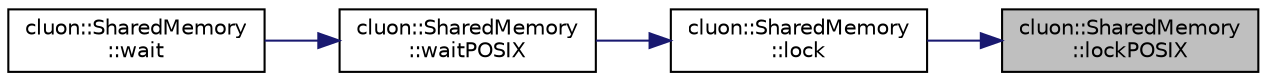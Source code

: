 digraph "cluon::SharedMemory::lockPOSIX"
{
 // LATEX_PDF_SIZE
  edge [fontname="Helvetica",fontsize="10",labelfontname="Helvetica",labelfontsize="10"];
  node [fontname="Helvetica",fontsize="10",shape=record];
  rankdir="RL";
  Node1 [label="cluon::SharedMemory\l::lockPOSIX",height=0.2,width=0.4,color="black", fillcolor="grey75", style="filled", fontcolor="black",tooltip=" "];
  Node1 -> Node2 [dir="back",color="midnightblue",fontsize="10",style="solid",fontname="Helvetica"];
  Node2 [label="cluon::SharedMemory\l::lock",height=0.2,width=0.4,color="black", fillcolor="white", style="filled",URL="$classcluon_1_1SharedMemory.html#a8fa52d4fc6d7e15c15c9fae901baf954",tooltip=" "];
  Node2 -> Node3 [dir="back",color="midnightblue",fontsize="10",style="solid",fontname="Helvetica"];
  Node3 [label="cluon::SharedMemory\l::waitPOSIX",height=0.2,width=0.4,color="black", fillcolor="white", style="filled",URL="$classcluon_1_1SharedMemory.html#a8e5d136bd17addac3954830062ed869b",tooltip=" "];
  Node3 -> Node4 [dir="back",color="midnightblue",fontsize="10",style="solid",fontname="Helvetica"];
  Node4 [label="cluon::SharedMemory\l::wait",height=0.2,width=0.4,color="black", fillcolor="white", style="filled",URL="$classcluon_1_1SharedMemory.html#ad7f048d68730ccd182ad8a436949fa09",tooltip=" "];
}
